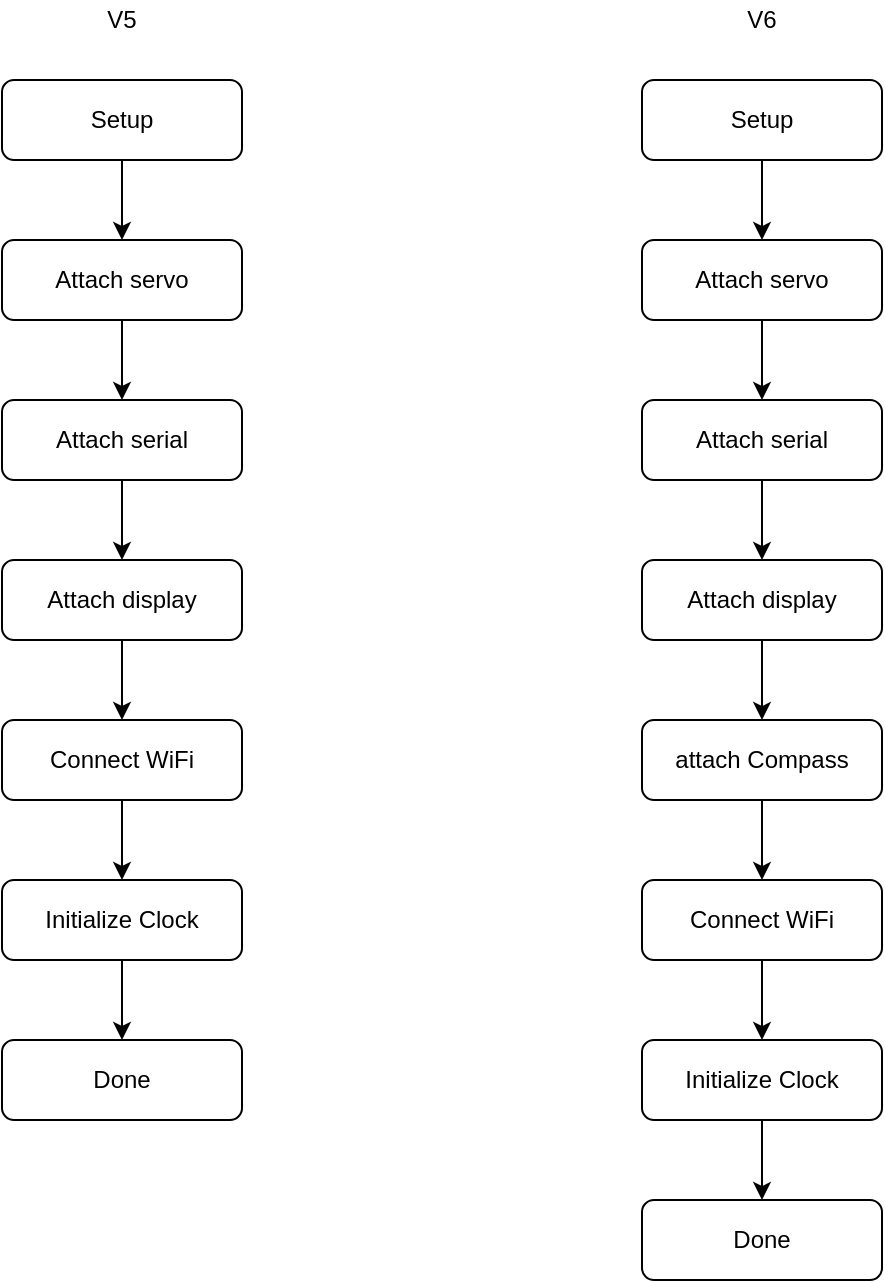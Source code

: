 <mxfile version="13.3.9" type="github">
  <diagram id="C5RBs43oDa-KdzZeNtuy" name="Setup()">
    <mxGraphModel dx="1422" dy="745" grid="1" gridSize="10" guides="1" tooltips="1" connect="1" arrows="1" fold="1" page="1" pageScale="1" pageWidth="827" pageHeight="1169" math="0" shadow="0">
      <root>
        <mxCell id="WIyWlLk6GJQsqaUBKTNV-0" />
        <mxCell id="WIyWlLk6GJQsqaUBKTNV-1" parent="WIyWlLk6GJQsqaUBKTNV-0" />
        <mxCell id="w3DBZn3IWD6IdvaQdDOi-7" style="edgeStyle=orthogonalEdgeStyle;rounded=0;orthogonalLoop=1;jettySize=auto;html=1;exitX=0.5;exitY=1;exitDx=0;exitDy=0;" edge="1" parent="WIyWlLk6GJQsqaUBKTNV-1" source="WIyWlLk6GJQsqaUBKTNV-3" target="w3DBZn3IWD6IdvaQdDOi-0">
          <mxGeometry relative="1" as="geometry" />
        </mxCell>
        <mxCell id="WIyWlLk6GJQsqaUBKTNV-3" value="Setup" style="rounded=1;whiteSpace=wrap;html=1;fontSize=12;glass=0;strokeWidth=1;shadow=0;" parent="WIyWlLk6GJQsqaUBKTNV-1" vertex="1">
          <mxGeometry x="160" y="80" width="120" height="40" as="geometry" />
        </mxCell>
        <mxCell id="w3DBZn3IWD6IdvaQdDOi-8" style="edgeStyle=orthogonalEdgeStyle;rounded=0;orthogonalLoop=1;jettySize=auto;html=1;exitX=0.5;exitY=1;exitDx=0;exitDy=0;entryX=0.5;entryY=0;entryDx=0;entryDy=0;" edge="1" parent="WIyWlLk6GJQsqaUBKTNV-1" source="w3DBZn3IWD6IdvaQdDOi-0" target="w3DBZn3IWD6IdvaQdDOi-1">
          <mxGeometry relative="1" as="geometry" />
        </mxCell>
        <mxCell id="w3DBZn3IWD6IdvaQdDOi-0" value="Attach servo" style="rounded=1;whiteSpace=wrap;html=1;" vertex="1" parent="WIyWlLk6GJQsqaUBKTNV-1">
          <mxGeometry x="160" y="160" width="120" height="40" as="geometry" />
        </mxCell>
        <mxCell id="w3DBZn3IWD6IdvaQdDOi-9" style="edgeStyle=orthogonalEdgeStyle;rounded=0;orthogonalLoop=1;jettySize=auto;html=1;exitX=0.5;exitY=1;exitDx=0;exitDy=0;entryX=0.5;entryY=0;entryDx=0;entryDy=0;" edge="1" parent="WIyWlLk6GJQsqaUBKTNV-1" source="w3DBZn3IWD6IdvaQdDOi-1" target="w3DBZn3IWD6IdvaQdDOi-2">
          <mxGeometry relative="1" as="geometry" />
        </mxCell>
        <mxCell id="w3DBZn3IWD6IdvaQdDOi-1" value="Attach serial" style="rounded=1;whiteSpace=wrap;html=1;" vertex="1" parent="WIyWlLk6GJQsqaUBKTNV-1">
          <mxGeometry x="160" y="240" width="120" height="40" as="geometry" />
        </mxCell>
        <mxCell id="w3DBZn3IWD6IdvaQdDOi-10" style="edgeStyle=orthogonalEdgeStyle;rounded=0;orthogonalLoop=1;jettySize=auto;html=1;exitX=0.5;exitY=1;exitDx=0;exitDy=0;entryX=0.5;entryY=0;entryDx=0;entryDy=0;" edge="1" parent="WIyWlLk6GJQsqaUBKTNV-1" source="w3DBZn3IWD6IdvaQdDOi-2" target="w3DBZn3IWD6IdvaQdDOi-3">
          <mxGeometry relative="1" as="geometry" />
        </mxCell>
        <mxCell id="w3DBZn3IWD6IdvaQdDOi-2" value="Attach display" style="rounded=1;whiteSpace=wrap;html=1;" vertex="1" parent="WIyWlLk6GJQsqaUBKTNV-1">
          <mxGeometry x="160" y="320" width="120" height="40" as="geometry" />
        </mxCell>
        <mxCell id="w3DBZn3IWD6IdvaQdDOi-11" style="edgeStyle=orthogonalEdgeStyle;rounded=0;orthogonalLoop=1;jettySize=auto;html=1;exitX=0.5;exitY=1;exitDx=0;exitDy=0;entryX=0.5;entryY=0;entryDx=0;entryDy=0;" edge="1" parent="WIyWlLk6GJQsqaUBKTNV-1" source="w3DBZn3IWD6IdvaQdDOi-3" target="w3DBZn3IWD6IdvaQdDOi-4">
          <mxGeometry relative="1" as="geometry" />
        </mxCell>
        <mxCell id="w3DBZn3IWD6IdvaQdDOi-3" value="Connect WiFi" style="rounded=1;whiteSpace=wrap;html=1;" vertex="1" parent="WIyWlLk6GJQsqaUBKTNV-1">
          <mxGeometry x="160" y="400" width="120" height="40" as="geometry" />
        </mxCell>
        <mxCell id="w3DBZn3IWD6IdvaQdDOi-12" style="edgeStyle=orthogonalEdgeStyle;rounded=0;orthogonalLoop=1;jettySize=auto;html=1;exitX=0.5;exitY=1;exitDx=0;exitDy=0;entryX=0.5;entryY=0;entryDx=0;entryDy=0;" edge="1" parent="WIyWlLk6GJQsqaUBKTNV-1" source="w3DBZn3IWD6IdvaQdDOi-4" target="w3DBZn3IWD6IdvaQdDOi-5">
          <mxGeometry relative="1" as="geometry" />
        </mxCell>
        <mxCell id="w3DBZn3IWD6IdvaQdDOi-4" value="Initialize Clock" style="rounded=1;whiteSpace=wrap;html=1;" vertex="1" parent="WIyWlLk6GJQsqaUBKTNV-1">
          <mxGeometry x="160" y="480" width="120" height="40" as="geometry" />
        </mxCell>
        <mxCell id="w3DBZn3IWD6IdvaQdDOi-5" value="Done" style="rounded=1;whiteSpace=wrap;html=1;fontSize=12;glass=0;strokeWidth=1;shadow=0;" vertex="1" parent="WIyWlLk6GJQsqaUBKTNV-1">
          <mxGeometry x="160" y="560" width="120" height="40" as="geometry" />
        </mxCell>
        <mxCell id="w3DBZn3IWD6IdvaQdDOi-13" value="V5" style="text;html=1;strokeColor=none;fillColor=none;align=center;verticalAlign=middle;whiteSpace=wrap;rounded=0;" vertex="1" parent="WIyWlLk6GJQsqaUBKTNV-1">
          <mxGeometry x="200" y="40" width="40" height="20" as="geometry" />
        </mxCell>
        <mxCell id="w3DBZn3IWD6IdvaQdDOi-14" style="edgeStyle=orthogonalEdgeStyle;rounded=0;orthogonalLoop=1;jettySize=auto;html=1;exitX=0.5;exitY=1;exitDx=0;exitDy=0;" edge="1" parent="WIyWlLk6GJQsqaUBKTNV-1" source="w3DBZn3IWD6IdvaQdDOi-15" target="w3DBZn3IWD6IdvaQdDOi-17">
          <mxGeometry relative="1" as="geometry" />
        </mxCell>
        <mxCell id="w3DBZn3IWD6IdvaQdDOi-15" value="Setup" style="rounded=1;whiteSpace=wrap;html=1;fontSize=12;glass=0;strokeWidth=1;shadow=0;" vertex="1" parent="WIyWlLk6GJQsqaUBKTNV-1">
          <mxGeometry x="480" y="80" width="120" height="40" as="geometry" />
        </mxCell>
        <mxCell id="w3DBZn3IWD6IdvaQdDOi-16" style="edgeStyle=orthogonalEdgeStyle;rounded=0;orthogonalLoop=1;jettySize=auto;html=1;exitX=0.5;exitY=1;exitDx=0;exitDy=0;entryX=0.5;entryY=0;entryDx=0;entryDy=0;" edge="1" parent="WIyWlLk6GJQsqaUBKTNV-1" source="w3DBZn3IWD6IdvaQdDOi-17" target="w3DBZn3IWD6IdvaQdDOi-19">
          <mxGeometry relative="1" as="geometry" />
        </mxCell>
        <mxCell id="w3DBZn3IWD6IdvaQdDOi-17" value="Attach servo" style="rounded=1;whiteSpace=wrap;html=1;" vertex="1" parent="WIyWlLk6GJQsqaUBKTNV-1">
          <mxGeometry x="480" y="160" width="120" height="40" as="geometry" />
        </mxCell>
        <mxCell id="w3DBZn3IWD6IdvaQdDOi-18" style="edgeStyle=orthogonalEdgeStyle;rounded=0;orthogonalLoop=1;jettySize=auto;html=1;exitX=0.5;exitY=1;exitDx=0;exitDy=0;entryX=0.5;entryY=0;entryDx=0;entryDy=0;" edge="1" parent="WIyWlLk6GJQsqaUBKTNV-1" source="w3DBZn3IWD6IdvaQdDOi-19" target="w3DBZn3IWD6IdvaQdDOi-21">
          <mxGeometry relative="1" as="geometry" />
        </mxCell>
        <mxCell id="w3DBZn3IWD6IdvaQdDOi-19" value="Attach serial" style="rounded=1;whiteSpace=wrap;html=1;" vertex="1" parent="WIyWlLk6GJQsqaUBKTNV-1">
          <mxGeometry x="480" y="240" width="120" height="40" as="geometry" />
        </mxCell>
        <mxCell id="w3DBZn3IWD6IdvaQdDOi-29" style="edgeStyle=orthogonalEdgeStyle;rounded=0;orthogonalLoop=1;jettySize=auto;html=1;exitX=0.5;exitY=1;exitDx=0;exitDy=0;entryX=0.5;entryY=0;entryDx=0;entryDy=0;" edge="1" parent="WIyWlLk6GJQsqaUBKTNV-1" source="w3DBZn3IWD6IdvaQdDOi-21" target="w3DBZn3IWD6IdvaQdDOi-28">
          <mxGeometry relative="1" as="geometry" />
        </mxCell>
        <mxCell id="w3DBZn3IWD6IdvaQdDOi-21" value="Attach display" style="rounded=1;whiteSpace=wrap;html=1;" vertex="1" parent="WIyWlLk6GJQsqaUBKTNV-1">
          <mxGeometry x="480" y="320" width="120" height="40" as="geometry" />
        </mxCell>
        <mxCell id="w3DBZn3IWD6IdvaQdDOi-22" style="edgeStyle=orthogonalEdgeStyle;rounded=0;orthogonalLoop=1;jettySize=auto;html=1;exitX=0.5;exitY=1;exitDx=0;exitDy=0;entryX=0.5;entryY=0;entryDx=0;entryDy=0;" edge="1" parent="WIyWlLk6GJQsqaUBKTNV-1" source="w3DBZn3IWD6IdvaQdDOi-23" target="w3DBZn3IWD6IdvaQdDOi-25">
          <mxGeometry relative="1" as="geometry" />
        </mxCell>
        <mxCell id="w3DBZn3IWD6IdvaQdDOi-23" value="Connect WiFi" style="rounded=1;whiteSpace=wrap;html=1;" vertex="1" parent="WIyWlLk6GJQsqaUBKTNV-1">
          <mxGeometry x="480" y="480" width="120" height="40" as="geometry" />
        </mxCell>
        <mxCell id="w3DBZn3IWD6IdvaQdDOi-24" style="edgeStyle=orthogonalEdgeStyle;rounded=0;orthogonalLoop=1;jettySize=auto;html=1;exitX=0.5;exitY=1;exitDx=0;exitDy=0;entryX=0.5;entryY=0;entryDx=0;entryDy=0;" edge="1" parent="WIyWlLk6GJQsqaUBKTNV-1" source="w3DBZn3IWD6IdvaQdDOi-25" target="w3DBZn3IWD6IdvaQdDOi-26">
          <mxGeometry relative="1" as="geometry" />
        </mxCell>
        <mxCell id="w3DBZn3IWD6IdvaQdDOi-25" value="Initialize Clock" style="rounded=1;whiteSpace=wrap;html=1;" vertex="1" parent="WIyWlLk6GJQsqaUBKTNV-1">
          <mxGeometry x="480" y="560" width="120" height="40" as="geometry" />
        </mxCell>
        <mxCell id="w3DBZn3IWD6IdvaQdDOi-26" value="Done" style="rounded=1;whiteSpace=wrap;html=1;fontSize=12;glass=0;strokeWidth=1;shadow=0;" vertex="1" parent="WIyWlLk6GJQsqaUBKTNV-1">
          <mxGeometry x="480" y="640" width="120" height="40" as="geometry" />
        </mxCell>
        <mxCell id="w3DBZn3IWD6IdvaQdDOi-27" value="V6" style="text;html=1;strokeColor=none;fillColor=none;align=center;verticalAlign=middle;whiteSpace=wrap;rounded=0;" vertex="1" parent="WIyWlLk6GJQsqaUBKTNV-1">
          <mxGeometry x="520" y="40" width="40" height="20" as="geometry" />
        </mxCell>
        <mxCell id="w3DBZn3IWD6IdvaQdDOi-30" style="edgeStyle=orthogonalEdgeStyle;rounded=0;orthogonalLoop=1;jettySize=auto;html=1;exitX=0.5;exitY=1;exitDx=0;exitDy=0;entryX=0.5;entryY=0;entryDx=0;entryDy=0;" edge="1" parent="WIyWlLk6GJQsqaUBKTNV-1" source="w3DBZn3IWD6IdvaQdDOi-28" target="w3DBZn3IWD6IdvaQdDOi-23">
          <mxGeometry relative="1" as="geometry" />
        </mxCell>
        <mxCell id="w3DBZn3IWD6IdvaQdDOi-28" value="attach Compass" style="rounded=1;whiteSpace=wrap;html=1;" vertex="1" parent="WIyWlLk6GJQsqaUBKTNV-1">
          <mxGeometry x="480" y="400" width="120" height="40" as="geometry" />
        </mxCell>
      </root>
    </mxGraphModel>
  </diagram>
</mxfile>
